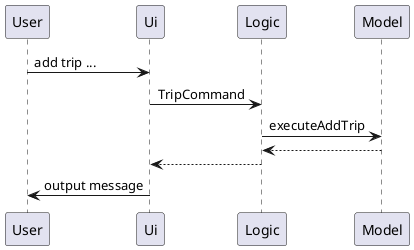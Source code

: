 @startuml
User -> Ui: add trip ...
Ui -> Logic: TripCommand
Logic -> Model: executeAddTrip
Model --> Logic:
Logic --> Ui
Ui -> User: output message
@enduml